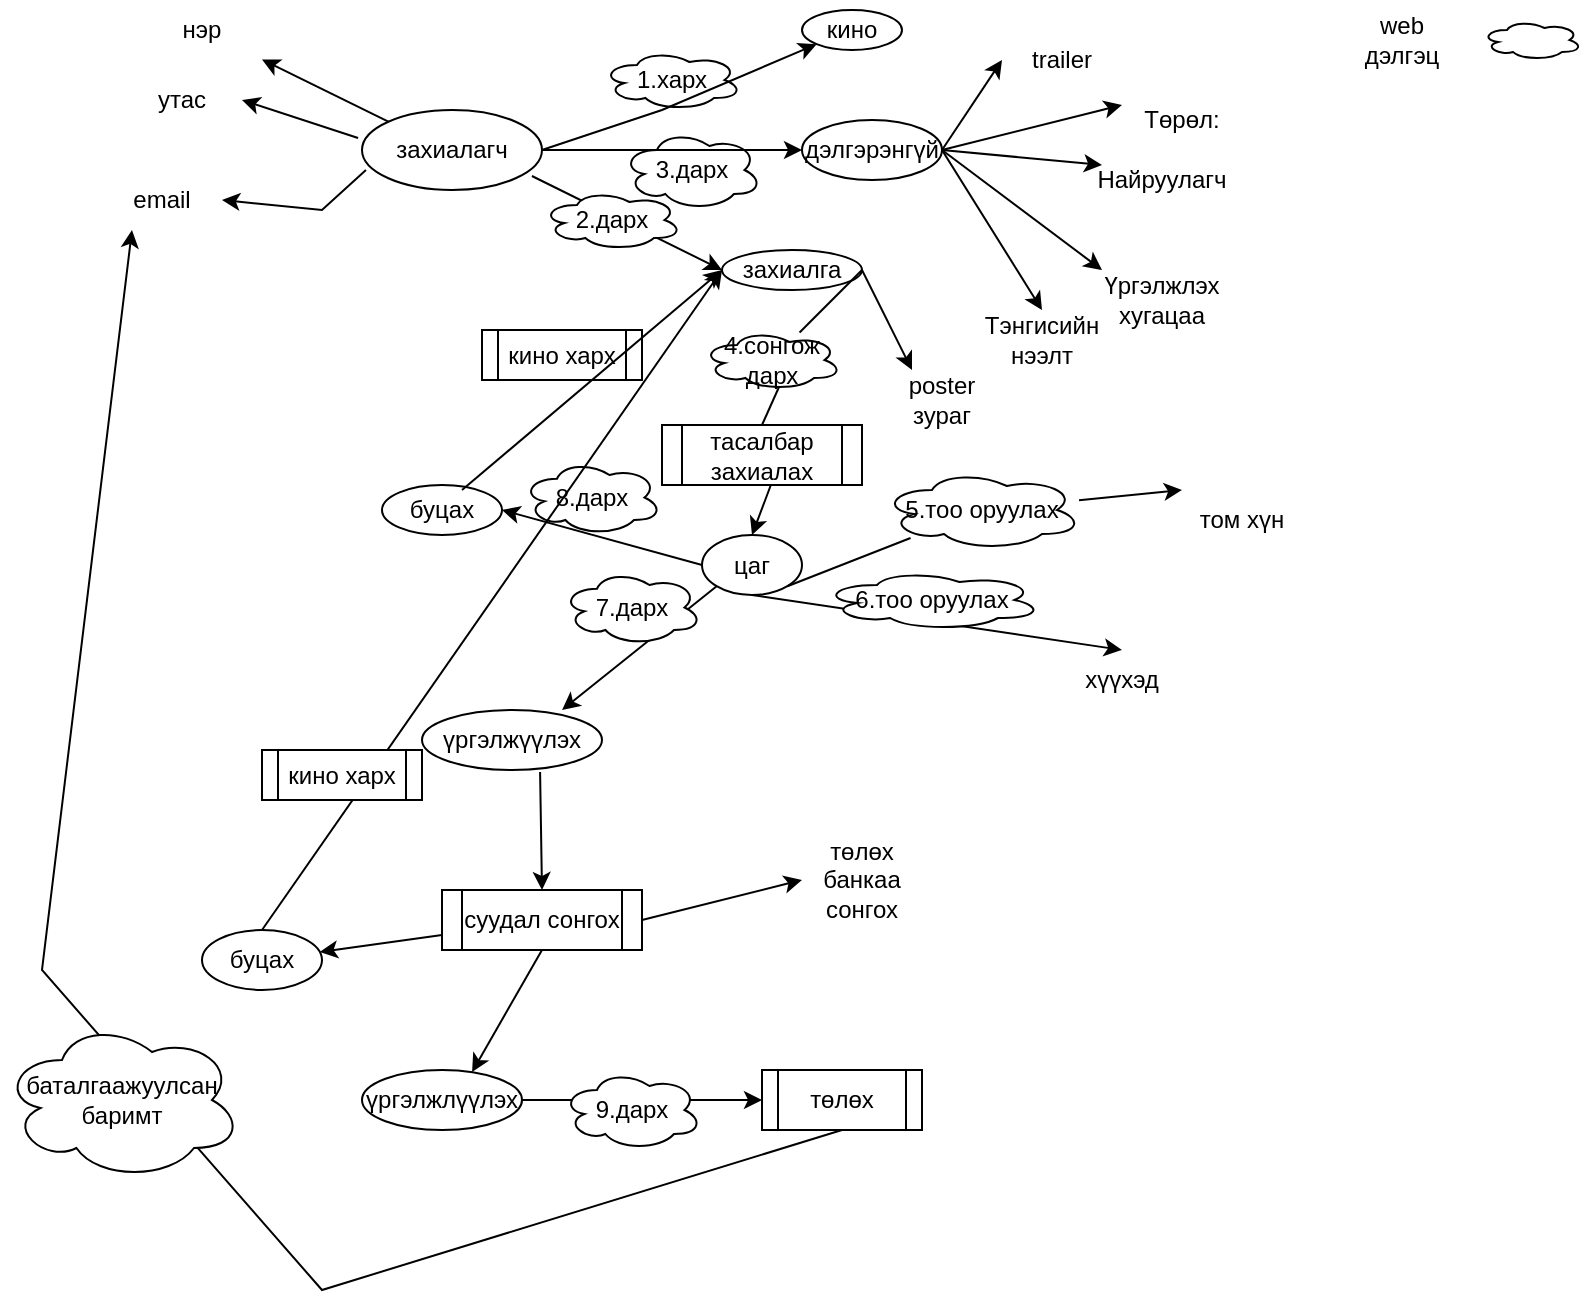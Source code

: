 <mxfile version="17.2.1" type="github"><diagram id="QfuG0RChA_9RefpYHxyd" name="Page-1"><mxGraphModel dx="818" dy="437" grid="1" gridSize="10" guides="1" tooltips="1" connect="1" arrows="1" fold="1" page="1" pageScale="1" pageWidth="850" pageHeight="1100" math="0" shadow="0"><root><mxCell id="0"/><mxCell id="1" parent="0"/><mxCell id="PRHb_tzO3LdEMWzn1wQF-1" value="захиалагч" style="ellipse;whiteSpace=wrap;html=1;" vertex="1" parent="1"><mxGeometry x="220" y="70" width="90" height="40" as="geometry"/></mxCell><mxCell id="PRHb_tzO3LdEMWzn1wQF-2" value="кино" style="ellipse;whiteSpace=wrap;html=1;" vertex="1" parent="1"><mxGeometry x="440" y="20" width="50" height="20" as="geometry"/></mxCell><mxCell id="PRHb_tzO3LdEMWzn1wQF-5" value="1.харх" style="ellipse;shape=cloud;whiteSpace=wrap;html=1;" vertex="1" parent="1"><mxGeometry x="340" y="40" width="70" height="30" as="geometry"/></mxCell><mxCell id="PRHb_tzO3LdEMWzn1wQF-6" value="" style="endArrow=classic;html=1;rounded=0;entryX=0;entryY=1;entryDx=0;entryDy=0;" edge="1" parent="1" target="PRHb_tzO3LdEMWzn1wQF-2"><mxGeometry width="50" height="50" relative="1" as="geometry"><mxPoint x="310" y="90" as="sourcePoint"/><mxPoint x="360" y="40" as="targetPoint"/><Array as="points"><mxPoint x="370" y="70"/></Array></mxGeometry></mxCell><mxCell id="PRHb_tzO3LdEMWzn1wQF-9" value="захиалга" style="ellipse;whiteSpace=wrap;html=1;" vertex="1" parent="1"><mxGeometry x="400" y="140" width="70" height="20" as="geometry"/></mxCell><mxCell id="PRHb_tzO3LdEMWzn1wQF-10" value="" style="endArrow=classic;html=1;rounded=0;exitX=0.944;exitY=0.825;exitDx=0;exitDy=0;exitPerimeter=0;entryX=0;entryY=0.5;entryDx=0;entryDy=0;startArrow=none;" edge="1" parent="1" source="PRHb_tzO3LdEMWzn1wQF-1" target="PRHb_tzO3LdEMWzn1wQF-9"><mxGeometry width="50" height="50" relative="1" as="geometry"><mxPoint x="390" y="230" as="sourcePoint"/><mxPoint x="440" y="180" as="targetPoint"/></mxGeometry></mxCell><mxCell id="PRHb_tzO3LdEMWzn1wQF-11" value="дэлгэрэнгүй" style="ellipse;whiteSpace=wrap;html=1;" vertex="1" parent="1"><mxGeometry x="440" y="75" width="70" height="30" as="geometry"/></mxCell><mxCell id="PRHb_tzO3LdEMWzn1wQF-12" value="3.дарх" style="ellipse;shape=cloud;whiteSpace=wrap;html=1;" vertex="1" parent="1"><mxGeometry x="350" y="80" width="70" height="40" as="geometry"/></mxCell><mxCell id="PRHb_tzO3LdEMWzn1wQF-13" value="" style="endArrow=classic;html=1;rounded=0;entryX=0;entryY=0.5;entryDx=0;entryDy=0;" edge="1" parent="1" source="PRHb_tzO3LdEMWzn1wQF-1" target="PRHb_tzO3LdEMWzn1wQF-11"><mxGeometry width="50" height="50" relative="1" as="geometry"><mxPoint x="390" y="200" as="sourcePoint"/><mxPoint x="440" y="150" as="targetPoint"/></mxGeometry></mxCell><mxCell id="PRHb_tzO3LdEMWzn1wQF-14" value="poster зураг" style="text;html=1;strokeColor=none;fillColor=none;align=center;verticalAlign=middle;whiteSpace=wrap;rounded=0;" vertex="1" parent="1"><mxGeometry x="480" y="200" width="60" height="30" as="geometry"/></mxCell><mxCell id="PRHb_tzO3LdEMWzn1wQF-16" value="" style="endArrow=classic;html=1;rounded=0;exitX=1;exitY=0.5;exitDx=0;exitDy=0;entryX=0.25;entryY=0;entryDx=0;entryDy=0;" edge="1" parent="1" source="PRHb_tzO3LdEMWzn1wQF-9" target="PRHb_tzO3LdEMWzn1wQF-14"><mxGeometry width="50" height="50" relative="1" as="geometry"><mxPoint x="390" y="200" as="sourcePoint"/><mxPoint x="440" y="150" as="targetPoint"/></mxGeometry></mxCell><mxCell id="PRHb_tzO3LdEMWzn1wQF-17" value="" style="endArrow=classic;html=1;rounded=0;exitX=0.55;exitY=0.95;exitDx=0;exitDy=0;startArrow=none;entryX=0.5;entryY=0;entryDx=0;entryDy=0;exitPerimeter=0;" edge="1" parent="1" source="PRHb_tzO3LdEMWzn1wQF-51" target="PRHb_tzO3LdEMWzn1wQF-30"><mxGeometry width="50" height="50" relative="1" as="geometry"><mxPoint x="390" y="200" as="sourcePoint"/><mxPoint x="423.636" y="200" as="targetPoint"/></mxGeometry></mxCell><mxCell id="PRHb_tzO3LdEMWzn1wQF-18" value="trailer" style="text;html=1;strokeColor=none;fillColor=none;align=center;verticalAlign=middle;whiteSpace=wrap;rounded=0;" vertex="1" parent="1"><mxGeometry x="540" y="30" width="60" height="30" as="geometry"/></mxCell><mxCell id="PRHb_tzO3LdEMWzn1wQF-19" value="Төрөл:" style="text;html=1;strokeColor=none;fillColor=none;align=center;verticalAlign=middle;whiteSpace=wrap;rounded=0;" vertex="1" parent="1"><mxGeometry x="600" y="60" width="60" height="30" as="geometry"/></mxCell><mxCell id="PRHb_tzO3LdEMWzn1wQF-20" value="Найруулагч" style="text;html=1;strokeColor=none;fillColor=none;align=center;verticalAlign=middle;whiteSpace=wrap;rounded=0;" vertex="1" parent="1"><mxGeometry x="590" y="90" width="60" height="30" as="geometry"/></mxCell><mxCell id="PRHb_tzO3LdEMWzn1wQF-21" value="Үргэлжлэх хугацаа" style="text;html=1;strokeColor=none;fillColor=none;align=center;verticalAlign=middle;whiteSpace=wrap;rounded=0;" vertex="1" parent="1"><mxGeometry x="590" y="150" width="60" height="30" as="geometry"/></mxCell><mxCell id="PRHb_tzO3LdEMWzn1wQF-22" value="Тэнгисийн нээлт" style="text;html=1;strokeColor=none;fillColor=none;align=center;verticalAlign=middle;whiteSpace=wrap;rounded=0;" vertex="1" parent="1"><mxGeometry x="530" y="170" width="60" height="30" as="geometry"/></mxCell><mxCell id="PRHb_tzO3LdEMWzn1wQF-23" value="" style="endArrow=classic;html=1;rounded=0;exitX=1;exitY=0.5;exitDx=0;exitDy=0;entryX=0;entryY=0.5;entryDx=0;entryDy=0;" edge="1" parent="1" source="PRHb_tzO3LdEMWzn1wQF-11" target="PRHb_tzO3LdEMWzn1wQF-18"><mxGeometry width="50" height="50" relative="1" as="geometry"><mxPoint x="390" y="200" as="sourcePoint"/><mxPoint x="440" y="150" as="targetPoint"/></mxGeometry></mxCell><mxCell id="PRHb_tzO3LdEMWzn1wQF-24" value="" style="endArrow=classic;html=1;rounded=0;exitX=1;exitY=0.5;exitDx=0;exitDy=0;entryX=0;entryY=0.25;entryDx=0;entryDy=0;" edge="1" parent="1" source="PRHb_tzO3LdEMWzn1wQF-11" target="PRHb_tzO3LdEMWzn1wQF-19"><mxGeometry width="50" height="50" relative="1" as="geometry"><mxPoint x="390" y="200" as="sourcePoint"/><mxPoint x="440" y="150" as="targetPoint"/><Array as="points"><mxPoint x="590" y="70"/></Array></mxGeometry></mxCell><mxCell id="PRHb_tzO3LdEMWzn1wQF-25" value="" style="endArrow=classic;html=1;rounded=0;exitX=1;exitY=0.5;exitDx=0;exitDy=0;entryX=0;entryY=0;entryDx=0;entryDy=0;" edge="1" parent="1" source="PRHb_tzO3LdEMWzn1wQF-11" target="PRHb_tzO3LdEMWzn1wQF-21"><mxGeometry width="50" height="50" relative="1" as="geometry"><mxPoint x="390" y="200" as="sourcePoint"/><mxPoint x="440" y="150" as="targetPoint"/></mxGeometry></mxCell><mxCell id="PRHb_tzO3LdEMWzn1wQF-26" value="" style="endArrow=classic;html=1;rounded=0;exitX=1;exitY=0.5;exitDx=0;exitDy=0;" edge="1" parent="1" source="PRHb_tzO3LdEMWzn1wQF-11"><mxGeometry width="50" height="50" relative="1" as="geometry"><mxPoint x="490" y="140" as="sourcePoint"/><mxPoint x="560" y="170" as="targetPoint"/></mxGeometry></mxCell><mxCell id="PRHb_tzO3LdEMWzn1wQF-8" value="2.дарх" style="ellipse;shape=cloud;whiteSpace=wrap;html=1;" vertex="1" parent="1"><mxGeometry x="310" y="110" width="70" height="30" as="geometry"/></mxCell><mxCell id="PRHb_tzO3LdEMWzn1wQF-28" value="" style="endArrow=classic;html=1;rounded=0;entryX=0;entryY=0.25;entryDx=0;entryDy=0;" edge="1" parent="1" target="PRHb_tzO3LdEMWzn1wQF-20"><mxGeometry width="50" height="50" relative="1" as="geometry"><mxPoint x="510" y="90" as="sourcePoint"/><mxPoint x="440" y="150" as="targetPoint"/></mxGeometry></mxCell><mxCell id="PRHb_tzO3LdEMWzn1wQF-30" value="цаг" style="ellipse;whiteSpace=wrap;html=1;" vertex="1" parent="1"><mxGeometry x="390" y="282.5" width="50" height="30" as="geometry"/></mxCell><mxCell id="PRHb_tzO3LdEMWzn1wQF-32" value="4.сонгож дарх" style="ellipse;shape=cloud;whiteSpace=wrap;html=1;" vertex="1" parent="1"><mxGeometry x="390" y="180" width="70" height="30" as="geometry"/></mxCell><mxCell id="PRHb_tzO3LdEMWzn1wQF-33" value="" style="endArrow=none;html=1;rounded=0;exitX=1;exitY=0.5;exitDx=0;exitDy=0;" edge="1" parent="1" source="PRHb_tzO3LdEMWzn1wQF-9" target="PRHb_tzO3LdEMWzn1wQF-32"><mxGeometry width="50" height="50" relative="1" as="geometry"><mxPoint x="470" y="150" as="sourcePoint"/><mxPoint x="423.636" y="200" as="targetPoint"/></mxGeometry></mxCell><mxCell id="PRHb_tzO3LdEMWzn1wQF-34" value="том хүн" style="text;html=1;strokeColor=none;fillColor=none;align=center;verticalAlign=middle;whiteSpace=wrap;rounded=0;" vertex="1" parent="1"><mxGeometry x="630" y="260" width="60" height="30" as="geometry"/></mxCell><mxCell id="PRHb_tzO3LdEMWzn1wQF-35" value="хүүхэд" style="text;html=1;strokeColor=none;fillColor=none;align=center;verticalAlign=middle;whiteSpace=wrap;rounded=0;" vertex="1" parent="1"><mxGeometry x="570" y="340" width="60" height="30" as="geometry"/></mxCell><mxCell id="PRHb_tzO3LdEMWzn1wQF-36" value="" style="endArrow=classic;html=1;rounded=0;entryX=0;entryY=0;entryDx=0;entryDy=0;startArrow=none;" edge="1" parent="1" source="PRHb_tzO3LdEMWzn1wQF-38" target="PRHb_tzO3LdEMWzn1wQF-34"><mxGeometry width="50" height="50" relative="1" as="geometry"><mxPoint x="390" y="320" as="sourcePoint"/><mxPoint x="440" y="270" as="targetPoint"/></mxGeometry></mxCell><mxCell id="PRHb_tzO3LdEMWzn1wQF-37" value="" style="endArrow=classic;html=1;rounded=0;entryX=0.5;entryY=0;entryDx=0;entryDy=0;exitX=0.5;exitY=1;exitDx=0;exitDy=0;" edge="1" parent="1" source="PRHb_tzO3LdEMWzn1wQF-30" target="PRHb_tzO3LdEMWzn1wQF-35"><mxGeometry width="50" height="50" relative="1" as="geometry"><mxPoint x="350" y="290" as="sourcePoint"/><mxPoint x="440" y="270" as="targetPoint"/></mxGeometry></mxCell><mxCell id="PRHb_tzO3LdEMWzn1wQF-38" value="5.тоо оруулах" style="ellipse;shape=cloud;whiteSpace=wrap;html=1;" vertex="1" parent="1"><mxGeometry x="480" y="250" width="100" height="40" as="geometry"/></mxCell><mxCell id="PRHb_tzO3LdEMWzn1wQF-39" value="" style="endArrow=none;html=1;rounded=0;exitX=1;exitY=1;exitDx=0;exitDy=0;" edge="1" parent="1" source="PRHb_tzO3LdEMWzn1wQF-30" target="PRHb_tzO3LdEMWzn1wQF-38"><mxGeometry width="50" height="50" relative="1" as="geometry"><mxPoint x="432.678" y="275.607" as="sourcePoint"/><mxPoint x="570" y="260" as="targetPoint"/></mxGeometry></mxCell><mxCell id="PRHb_tzO3LdEMWzn1wQF-41" value="6.тоо оруулах" style="ellipse;shape=cloud;whiteSpace=wrap;html=1;" vertex="1" parent="1"><mxGeometry x="450" y="300" width="110" height="30" as="geometry"/></mxCell><mxCell id="PRHb_tzO3LdEMWzn1wQF-42" value="үргэлжүүлэх" style="ellipse;whiteSpace=wrap;html=1;" vertex="1" parent="1"><mxGeometry x="250" y="370" width="90" height="30" as="geometry"/></mxCell><mxCell id="PRHb_tzO3LdEMWzn1wQF-43" value="буцах" style="ellipse;whiteSpace=wrap;html=1;" vertex="1" parent="1"><mxGeometry x="230" y="257.5" width="60" height="25" as="geometry"/></mxCell><mxCell id="PRHb_tzO3LdEMWzn1wQF-44" value="" style="endArrow=classic;html=1;rounded=0;exitX=0;exitY=1;exitDx=0;exitDy=0;entryX=0.778;entryY=0;entryDx=0;entryDy=0;entryPerimeter=0;" edge="1" parent="1" source="PRHb_tzO3LdEMWzn1wQF-30" target="PRHb_tzO3LdEMWzn1wQF-42"><mxGeometry width="50" height="50" relative="1" as="geometry"><mxPoint x="390" y="320" as="sourcePoint"/><mxPoint x="440" y="270" as="targetPoint"/></mxGeometry></mxCell><mxCell id="PRHb_tzO3LdEMWzn1wQF-45" value="" style="endArrow=classic;html=1;rounded=0;exitX=0;exitY=0.5;exitDx=0;exitDy=0;entryX=1;entryY=0.5;entryDx=0;entryDy=0;" edge="1" parent="1" source="PRHb_tzO3LdEMWzn1wQF-30" target="PRHb_tzO3LdEMWzn1wQF-43"><mxGeometry width="50" height="50" relative="1" as="geometry"><mxPoint x="390" y="320" as="sourcePoint"/><mxPoint x="440" y="270" as="targetPoint"/></mxGeometry></mxCell><mxCell id="PRHb_tzO3LdEMWzn1wQF-46" value="7.дарх" style="ellipse;shape=cloud;whiteSpace=wrap;html=1;" vertex="1" parent="1"><mxGeometry x="320" y="300" width="70" height="37.5" as="geometry"/></mxCell><mxCell id="PRHb_tzO3LdEMWzn1wQF-47" value="8.дарх" style="ellipse;shape=cloud;whiteSpace=wrap;html=1;" vertex="1" parent="1"><mxGeometry x="300" y="245" width="70" height="37.5" as="geometry"/></mxCell><mxCell id="PRHb_tzO3LdEMWzn1wQF-48" value="кино харх" style="shape=process;whiteSpace=wrap;html=1;backgroundOutline=1;" vertex="1" parent="1"><mxGeometry x="280" y="180" width="80" height="25" as="geometry"/></mxCell><mxCell id="PRHb_tzO3LdEMWzn1wQF-49" value="" style="endArrow=classic;html=1;rounded=0;entryX=0;entryY=0.5;entryDx=0;entryDy=0;" edge="1" parent="1" target="PRHb_tzO3LdEMWzn1wQF-9"><mxGeometry width="50" height="50" relative="1" as="geometry"><mxPoint x="270" y="260" as="sourcePoint"/><mxPoint x="320" y="210" as="targetPoint"/></mxGeometry></mxCell><mxCell id="PRHb_tzO3LdEMWzn1wQF-51" value="тасалбар захиалах" style="shape=process;whiteSpace=wrap;html=1;backgroundOutline=1;" vertex="1" parent="1"><mxGeometry x="370" y="227.5" width="100" height="30" as="geometry"/></mxCell><mxCell id="PRHb_tzO3LdEMWzn1wQF-52" value="" style="endArrow=none;html=1;rounded=0;exitX=0.55;exitY=0.95;exitDx=0;exitDy=0;startArrow=none;entryX=0.5;entryY=0;entryDx=0;entryDy=0;exitPerimeter=0;" edge="1" parent="1" source="PRHb_tzO3LdEMWzn1wQF-32" target="PRHb_tzO3LdEMWzn1wQF-51"><mxGeometry width="50" height="50" relative="1" as="geometry"><mxPoint x="428.5" y="208.5" as="sourcePoint"/><mxPoint x="415" y="257.5" as="targetPoint"/></mxGeometry></mxCell><mxCell id="PRHb_tzO3LdEMWzn1wQF-53" value="суудал сонгох" style="shape=process;whiteSpace=wrap;html=1;backgroundOutline=1;" vertex="1" parent="1"><mxGeometry x="260" y="460" width="100" height="30" as="geometry"/></mxCell><mxCell id="PRHb_tzO3LdEMWzn1wQF-54" value="" style="endArrow=classic;html=1;rounded=0;exitX=0.656;exitY=1.033;exitDx=0;exitDy=0;exitPerimeter=0;entryX=0.5;entryY=0;entryDx=0;entryDy=0;" edge="1" parent="1" source="PRHb_tzO3LdEMWzn1wQF-42" target="PRHb_tzO3LdEMWzn1wQF-53"><mxGeometry width="50" height="50" relative="1" as="geometry"><mxPoint x="370" y="470" as="sourcePoint"/><mxPoint x="420" y="420" as="targetPoint"/></mxGeometry></mxCell><mxCell id="PRHb_tzO3LdEMWzn1wQF-55" value="үргэлжлүүлэх" style="ellipse;whiteSpace=wrap;html=1;" vertex="1" parent="1"><mxGeometry x="220" y="550" width="80" height="30" as="geometry"/></mxCell><mxCell id="PRHb_tzO3LdEMWzn1wQF-56" value="буцах" style="ellipse;whiteSpace=wrap;html=1;" vertex="1" parent="1"><mxGeometry x="140" y="480" width="60" height="30" as="geometry"/></mxCell><mxCell id="PRHb_tzO3LdEMWzn1wQF-57" value="" style="endArrow=classic;html=1;rounded=0;exitX=0;exitY=0.75;exitDx=0;exitDy=0;" edge="1" parent="1" source="PRHb_tzO3LdEMWzn1wQF-53" target="PRHb_tzO3LdEMWzn1wQF-56"><mxGeometry width="50" height="50" relative="1" as="geometry"><mxPoint x="370" y="440" as="sourcePoint"/><mxPoint x="420" y="390" as="targetPoint"/></mxGeometry></mxCell><mxCell id="PRHb_tzO3LdEMWzn1wQF-58" value="" style="endArrow=classic;html=1;rounded=0;entryX=0.688;entryY=0.033;entryDx=0;entryDy=0;entryPerimeter=0;exitX=0.5;exitY=1;exitDx=0;exitDy=0;" edge="1" parent="1" source="PRHb_tzO3LdEMWzn1wQF-53" target="PRHb_tzO3LdEMWzn1wQF-55"><mxGeometry width="50" height="50" relative="1" as="geometry"><mxPoint x="370" y="440" as="sourcePoint"/><mxPoint x="420" y="390" as="targetPoint"/></mxGeometry></mxCell><mxCell id="PRHb_tzO3LdEMWzn1wQF-59" value="" style="endArrow=classic;html=1;rounded=0;exitX=0.5;exitY=0;exitDx=0;exitDy=0;entryX=0;entryY=0.5;entryDx=0;entryDy=0;" edge="1" parent="1" source="PRHb_tzO3LdEMWzn1wQF-56" target="PRHb_tzO3LdEMWzn1wQF-9"><mxGeometry width="50" height="50" relative="1" as="geometry"><mxPoint x="370" y="380" as="sourcePoint"/><mxPoint x="420" y="330" as="targetPoint"/></mxGeometry></mxCell><mxCell id="PRHb_tzO3LdEMWzn1wQF-60" value="кино харх" style="shape=process;whiteSpace=wrap;html=1;backgroundOutline=1;" vertex="1" parent="1"><mxGeometry x="170" y="390" width="80" height="25" as="geometry"/></mxCell><mxCell id="PRHb_tzO3LdEMWzn1wQF-61" value="нэр" style="text;html=1;strokeColor=none;fillColor=none;align=center;verticalAlign=middle;whiteSpace=wrap;rounded=0;" vertex="1" parent="1"><mxGeometry x="110" y="15" width="60" height="30" as="geometry"/></mxCell><mxCell id="PRHb_tzO3LdEMWzn1wQF-62" value="утас" style="text;html=1;strokeColor=none;fillColor=none;align=center;verticalAlign=middle;whiteSpace=wrap;rounded=0;" vertex="1" parent="1"><mxGeometry x="100" y="50" width="60" height="30" as="geometry"/></mxCell><mxCell id="PRHb_tzO3LdEMWzn1wQF-63" value="email" style="text;html=1;strokeColor=none;fillColor=none;align=center;verticalAlign=middle;whiteSpace=wrap;rounded=0;" vertex="1" parent="1"><mxGeometry x="90" y="100" width="60" height="30" as="geometry"/></mxCell><mxCell id="PRHb_tzO3LdEMWzn1wQF-64" value="" style="endArrow=classic;html=1;rounded=0;exitX=0.022;exitY=0.75;exitDx=0;exitDy=0;exitPerimeter=0;entryX=1;entryY=0.5;entryDx=0;entryDy=0;" edge="1" parent="1" source="PRHb_tzO3LdEMWzn1wQF-1" target="PRHb_tzO3LdEMWzn1wQF-63"><mxGeometry width="50" height="50" relative="1" as="geometry"><mxPoint x="370" y="290" as="sourcePoint"/><mxPoint x="420" y="240" as="targetPoint"/><Array as="points"><mxPoint x="200" y="120"/></Array></mxGeometry></mxCell><mxCell id="PRHb_tzO3LdEMWzn1wQF-65" value="" style="endArrow=classic;html=1;rounded=0;entryX=1;entryY=0.5;entryDx=0;entryDy=0;exitX=-0.022;exitY=0.35;exitDx=0;exitDy=0;exitPerimeter=0;" edge="1" parent="1" source="PRHb_tzO3LdEMWzn1wQF-1" target="PRHb_tzO3LdEMWzn1wQF-62"><mxGeometry width="50" height="50" relative="1" as="geometry"><mxPoint x="370" y="290" as="sourcePoint"/><mxPoint x="420" y="240" as="targetPoint"/></mxGeometry></mxCell><mxCell id="PRHb_tzO3LdEMWzn1wQF-66" value="" style="endArrow=classic;html=1;rounded=0;exitX=0;exitY=0;exitDx=0;exitDy=0;" edge="1" parent="1" source="PRHb_tzO3LdEMWzn1wQF-1" target="PRHb_tzO3LdEMWzn1wQF-61"><mxGeometry width="50" height="50" relative="1" as="geometry"><mxPoint x="370" y="260" as="sourcePoint"/><mxPoint x="420" y="210" as="targetPoint"/></mxGeometry></mxCell><mxCell id="PRHb_tzO3LdEMWzn1wQF-68" value="төлөх " style="shape=process;whiteSpace=wrap;html=1;backgroundOutline=1;" vertex="1" parent="1"><mxGeometry x="420" y="550" width="80" height="30" as="geometry"/></mxCell><mxCell id="PRHb_tzO3LdEMWzn1wQF-69" value="" style="endArrow=classic;html=1;rounded=0;exitX=1;exitY=0.5;exitDx=0;exitDy=0;entryX=0;entryY=0.5;entryDx=0;entryDy=0;" edge="1" parent="1" source="PRHb_tzO3LdEMWzn1wQF-55" target="PRHb_tzO3LdEMWzn1wQF-68"><mxGeometry width="50" height="50" relative="1" as="geometry"><mxPoint x="370" y="650" as="sourcePoint"/><mxPoint x="420" y="600" as="targetPoint"/></mxGeometry></mxCell><mxCell id="PRHb_tzO3LdEMWzn1wQF-70" value="9.дарх" style="ellipse;shape=cloud;whiteSpace=wrap;html=1;" vertex="1" parent="1"><mxGeometry x="320" y="550" width="70" height="40" as="geometry"/></mxCell><mxCell id="PRHb_tzO3LdEMWzn1wQF-71" value="төлөх банкаа сонгох" style="text;html=1;strokeColor=none;fillColor=none;align=center;verticalAlign=middle;whiteSpace=wrap;rounded=0;" vertex="1" parent="1"><mxGeometry x="440" y="440" width="60" height="30" as="geometry"/></mxCell><mxCell id="PRHb_tzO3LdEMWzn1wQF-72" value="" style="endArrow=classic;html=1;rounded=0;exitX=1;exitY=0.5;exitDx=0;exitDy=0;entryX=0;entryY=0.5;entryDx=0;entryDy=0;" edge="1" parent="1" source="PRHb_tzO3LdEMWzn1wQF-53" target="PRHb_tzO3LdEMWzn1wQF-71"><mxGeometry width="50" height="50" relative="1" as="geometry"><mxPoint x="370" y="590" as="sourcePoint"/><mxPoint x="420" y="540" as="targetPoint"/></mxGeometry></mxCell><mxCell id="PRHb_tzO3LdEMWzn1wQF-73" value="" style="endArrow=classic;html=1;rounded=0;exitX=0.5;exitY=1;exitDx=0;exitDy=0;entryX=0.25;entryY=1;entryDx=0;entryDy=0;" edge="1" parent="1" source="PRHb_tzO3LdEMWzn1wQF-68" target="PRHb_tzO3LdEMWzn1wQF-63"><mxGeometry width="50" height="50" relative="1" as="geometry"><mxPoint x="370" y="590" as="sourcePoint"/><mxPoint x="420" y="540" as="targetPoint"/><Array as="points"><mxPoint x="200" y="660"/><mxPoint x="60" y="500"/></Array></mxGeometry></mxCell><mxCell id="PRHb_tzO3LdEMWzn1wQF-74" value="баталгаажуулсан баримт" style="ellipse;shape=cloud;whiteSpace=wrap;html=1;" vertex="1" parent="1"><mxGeometry x="40" y="525" width="120" height="80" as="geometry"/></mxCell><mxCell id="PRHb_tzO3LdEMWzn1wQF-76" value="" style="ellipse;shape=cloud;whiteSpace=wrap;html=1;" vertex="1" parent="1"><mxGeometry x="780" y="25" width="50" height="20" as="geometry"/></mxCell><mxCell id="PRHb_tzO3LdEMWzn1wQF-77" value="web дэлгэц" style="text;html=1;strokeColor=none;fillColor=none;align=center;verticalAlign=middle;whiteSpace=wrap;rounded=0;" vertex="1" parent="1"><mxGeometry x="710" y="20" width="60" height="30" as="geometry"/></mxCell></root></mxGraphModel></diagram></mxfile>